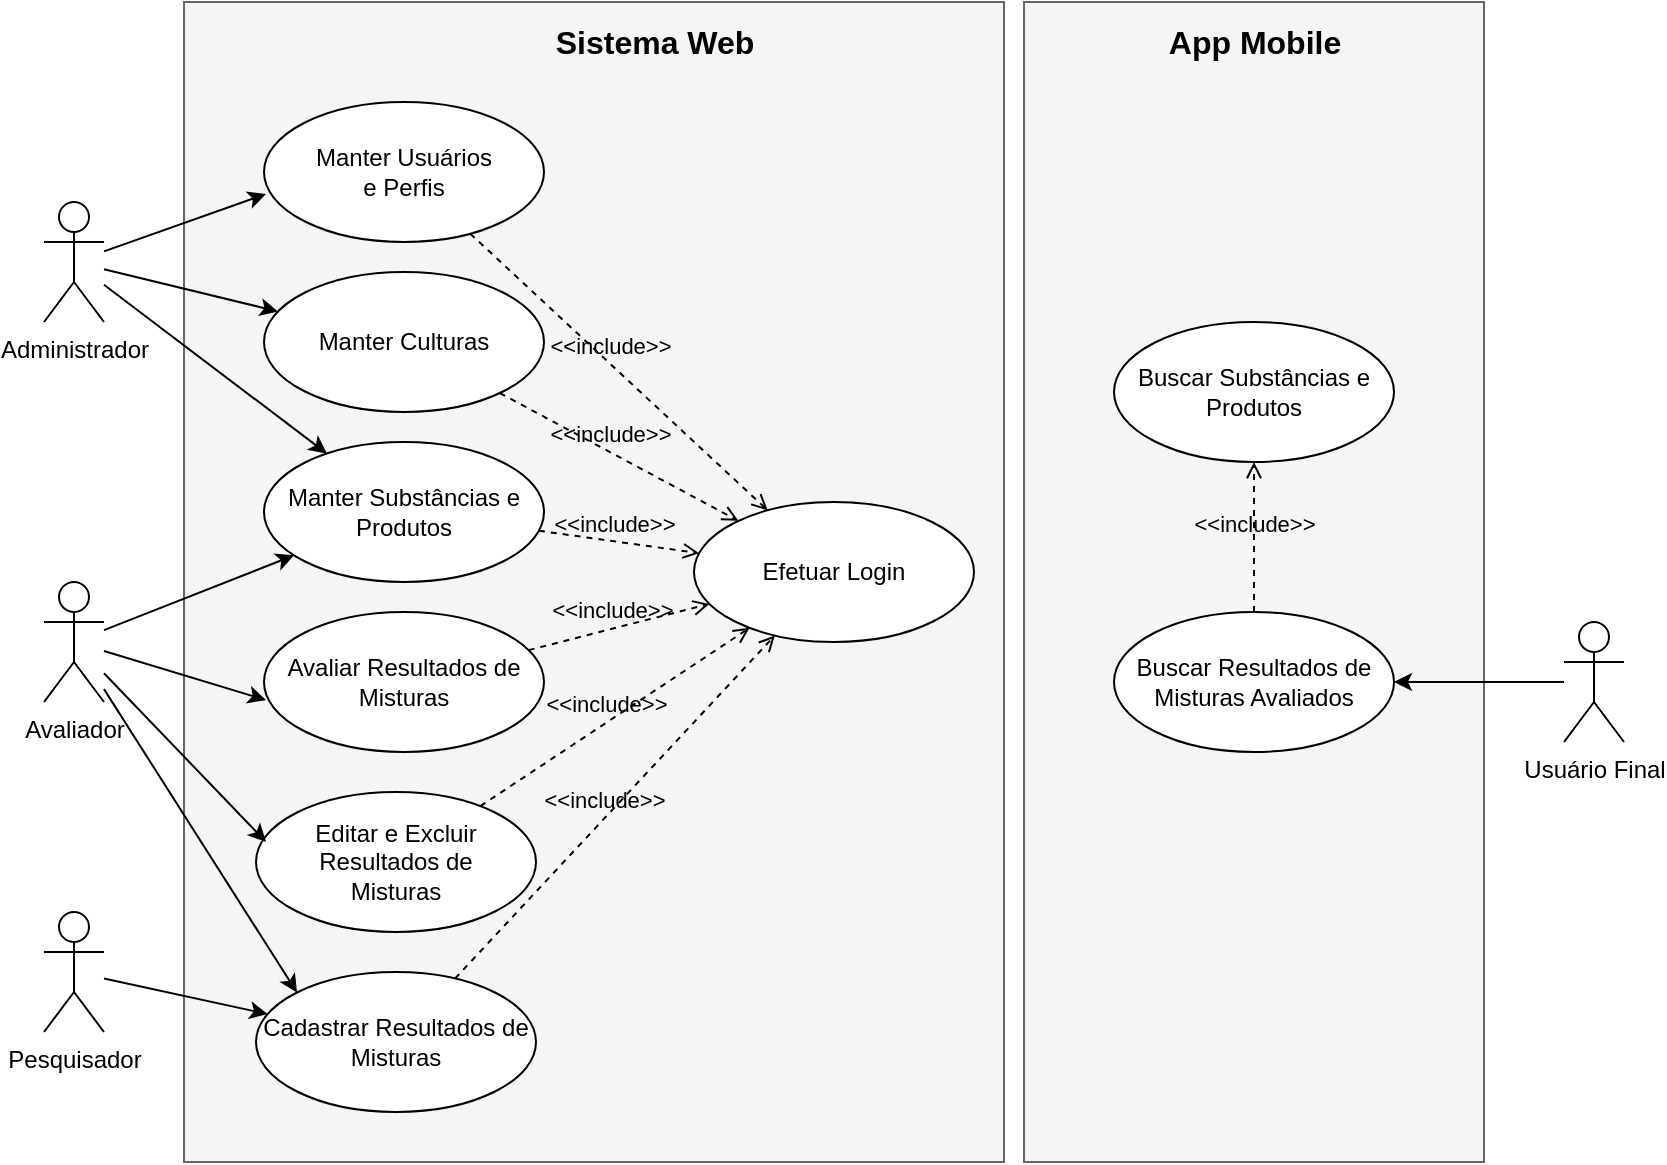 <mxfile version="13.6.5" type="device"><diagram id="tEZlUwhlAaAM1nk19Uk4" name="Page-1"><mxGraphModel dx="1185" dy="635" grid="1" gridSize="10" guides="1" tooltips="1" connect="1" arrows="1" fold="1" page="1" pageScale="1" pageWidth="850" pageHeight="1100" math="0" shadow="0"><root><mxCell id="0"/><mxCell id="1" parent="0"/><mxCell id="2J8ZGkObWCjyY2PAh1gF-1" value="Administrador" style="shape=umlActor;verticalLabelPosition=bottom;verticalAlign=top;html=1;outlineConnect=0;" vertex="1" parent="1"><mxGeometry x="30" y="180" width="30" height="60" as="geometry"/></mxCell><mxCell id="2J8ZGkObWCjyY2PAh1gF-2" value="Pesquisador" style="shape=umlActor;verticalLabelPosition=bottom;verticalAlign=top;html=1;outlineConnect=0;" vertex="1" parent="1"><mxGeometry x="30" y="535" width="30" height="60" as="geometry"/></mxCell><mxCell id="2J8ZGkObWCjyY2PAh1gF-3" value="Avaliador" style="shape=umlActor;verticalLabelPosition=bottom;verticalAlign=top;html=1;outlineConnect=0;" vertex="1" parent="1"><mxGeometry x="30" y="370" width="30" height="60" as="geometry"/></mxCell><mxCell id="2J8ZGkObWCjyY2PAh1gF-4" value="Usuário Final" style="shape=umlActor;verticalLabelPosition=bottom;verticalAlign=top;html=1;outlineConnect=0;" vertex="1" parent="1"><mxGeometry x="790" y="390" width="30" height="60" as="geometry"/></mxCell><mxCell id="2J8ZGkObWCjyY2PAh1gF-17" value="" style="rounded=0;whiteSpace=wrap;html=1;fillColor=#f5f5f5;strokeColor=#666666;fontColor=#333333;" vertex="1" parent="1"><mxGeometry x="100" y="80" width="410" height="580" as="geometry"/></mxCell><mxCell id="2J8ZGkObWCjyY2PAh1gF-18" value="Manter Usuários &lt;br&gt;e Perfis" style="ellipse;whiteSpace=wrap;html=1;" vertex="1" parent="1"><mxGeometry x="140" y="130" width="140" height="70" as="geometry"/></mxCell><mxCell id="2J8ZGkObWCjyY2PAh1gF-19" value="Manter Culturas" style="ellipse;whiteSpace=wrap;html=1;" vertex="1" parent="1"><mxGeometry x="140" y="215" width="140" height="70" as="geometry"/></mxCell><mxCell id="2J8ZGkObWCjyY2PAh1gF-20" value="" style="endArrow=classic;html=1;entryX=0.007;entryY=0.657;entryDx=0;entryDy=0;entryPerimeter=0;" edge="1" parent="1" target="2J8ZGkObWCjyY2PAh1gF-18" source="2J8ZGkObWCjyY2PAh1gF-1"><mxGeometry width="50" height="50" relative="1" as="geometry"><mxPoint x="100" y="155.815" as="sourcePoint"/><mxPoint x="380" y="355" as="targetPoint"/></mxGeometry></mxCell><mxCell id="2J8ZGkObWCjyY2PAh1gF-21" value="Manter Substâncias e Produtos" style="ellipse;whiteSpace=wrap;html=1;" vertex="1" parent="1"><mxGeometry x="140" y="300" width="140" height="70" as="geometry"/></mxCell><mxCell id="2J8ZGkObWCjyY2PAh1gF-24" value="Cadastrar Resultados de Misturas" style="ellipse;whiteSpace=wrap;html=1;" vertex="1" parent="1"><mxGeometry x="136" y="565" width="140" height="70" as="geometry"/></mxCell><mxCell id="2J8ZGkObWCjyY2PAh1gF-25" value="Editar e Excluir Resultados de &lt;br&gt;Misturas" style="ellipse;whiteSpace=wrap;html=1;" vertex="1" parent="1"><mxGeometry x="136" y="475" width="140" height="70" as="geometry"/></mxCell><mxCell id="2J8ZGkObWCjyY2PAh1gF-26" value="&lt;b&gt;&lt;font style=&quot;font-size: 16px&quot;&gt;Sistema Web&lt;/font&gt;&lt;/b&gt;" style="text;html=1;align=center;verticalAlign=middle;resizable=0;points=[];autosize=1;" vertex="1" parent="1"><mxGeometry x="280" y="90" width="110" height="20" as="geometry"/></mxCell><mxCell id="2J8ZGkObWCjyY2PAh1gF-27" value="Avaliar Resultados de Misturas" style="ellipse;whiteSpace=wrap;html=1;" vertex="1" parent="1"><mxGeometry x="140" y="385" width="140" height="70" as="geometry"/></mxCell><mxCell id="2J8ZGkObWCjyY2PAh1gF-29" value="" style="endArrow=classic;html=1;" edge="1" parent="1" source="2J8ZGkObWCjyY2PAh1gF-1" target="2J8ZGkObWCjyY2PAh1gF-19"><mxGeometry width="50" height="50" relative="1" as="geometry"><mxPoint x="110" y="165.815" as="sourcePoint"/><mxPoint x="209.394" y="171.293" as="targetPoint"/></mxGeometry></mxCell><mxCell id="2J8ZGkObWCjyY2PAh1gF-31" value="" style="rounded=0;whiteSpace=wrap;html=1;fillColor=#f5f5f5;strokeColor=#666666;fontColor=#333333;" vertex="1" parent="1"><mxGeometry x="520" y="80" width="230" height="580" as="geometry"/></mxCell><mxCell id="2J8ZGkObWCjyY2PAh1gF-32" value="&lt;b&gt;&lt;font style=&quot;font-size: 16px&quot;&gt;App Mobile&lt;/font&gt;&lt;/b&gt;" style="text;html=1;align=center;verticalAlign=middle;resizable=0;points=[];autosize=1;" vertex="1" parent="1"><mxGeometry x="585" y="90" width="100" height="20" as="geometry"/></mxCell><mxCell id="2J8ZGkObWCjyY2PAh1gF-33" value="" style="endArrow=classic;html=1;entryX=0.007;entryY=0.629;entryDx=0;entryDy=0;entryPerimeter=0;" edge="1" parent="1" source="2J8ZGkObWCjyY2PAh1gF-3" target="2J8ZGkObWCjyY2PAh1gF-27"><mxGeometry width="50" height="50" relative="1" as="geometry"><mxPoint x="110" y="179.674" as="sourcePoint"/><mxPoint x="247.142" y="313.835" as="targetPoint"/></mxGeometry></mxCell><mxCell id="2J8ZGkObWCjyY2PAh1gF-34" value="" style="endArrow=classic;html=1;entryX=0.036;entryY=0.357;entryDx=0;entryDy=0;entryPerimeter=0;" edge="1" parent="1" source="2J8ZGkObWCjyY2PAh1gF-3" target="2J8ZGkObWCjyY2PAh1gF-25"><mxGeometry width="50" height="50" relative="1" as="geometry"><mxPoint x="110" y="333.56" as="sourcePoint"/><mxPoint x="232.869" y="403.675" as="targetPoint"/></mxGeometry></mxCell><mxCell id="2J8ZGkObWCjyY2PAh1gF-35" value="" style="endArrow=classic;html=1;entryX=0;entryY=0;entryDx=0;entryDy=0;" edge="1" parent="1" source="2J8ZGkObWCjyY2PAh1gF-3" target="2J8ZGkObWCjyY2PAh1gF-24"><mxGeometry width="50" height="50" relative="1" as="geometry"><mxPoint x="110" y="340.811" as="sourcePoint"/><mxPoint x="249.999" y="488.377" as="targetPoint"/></mxGeometry></mxCell><mxCell id="2J8ZGkObWCjyY2PAh1gF-36" value="" style="endArrow=classic;html=1;" edge="1" parent="1" source="2J8ZGkObWCjyY2PAh1gF-2" target="2J8ZGkObWCjyY2PAh1gF-24"><mxGeometry width="50" height="50" relative="1" as="geometry"><mxPoint x="100" y="449.76" as="sourcePoint"/><mxPoint x="214.04" y="599.99" as="targetPoint"/></mxGeometry></mxCell><mxCell id="2J8ZGkObWCjyY2PAh1gF-37" value="Buscar Substâncias e Produtos" style="ellipse;whiteSpace=wrap;html=1;" vertex="1" parent="1"><mxGeometry x="565" y="240" width="140" height="70" as="geometry"/></mxCell><mxCell id="2J8ZGkObWCjyY2PAh1gF-38" value="Buscar Resultados de Misturas Avaliados" style="ellipse;whiteSpace=wrap;html=1;" vertex="1" parent="1"><mxGeometry x="565" y="385" width="140" height="70" as="geometry"/></mxCell><mxCell id="2J8ZGkObWCjyY2PAh1gF-41" value="" style="endArrow=classic;html=1;" edge="1" parent="1" source="2J8ZGkObWCjyY2PAh1gF-4" target="2J8ZGkObWCjyY2PAh1gF-38"><mxGeometry width="50" height="50" relative="1" as="geometry"><mxPoint x="780" y="336.25" as="sourcePoint"/><mxPoint x="677.61" y="310.652" as="targetPoint"/></mxGeometry></mxCell><mxCell id="2J8ZGkObWCjyY2PAh1gF-46" value="" style="endArrow=classic;html=1;" edge="1" parent="1" source="2J8ZGkObWCjyY2PAh1gF-3" target="2J8ZGkObWCjyY2PAh1gF-21"><mxGeometry width="50" height="50" relative="1" as="geometry"><mxPoint x="100" y="431.084" as="sourcePoint"/><mxPoint x="209.98" y="439.03" as="targetPoint"/></mxGeometry></mxCell><mxCell id="2J8ZGkObWCjyY2PAh1gF-47" value="&amp;lt;&amp;lt;include&amp;gt;&amp;gt;" style="edgeStyle=none;html=1;endArrow=open;verticalAlign=bottom;dashed=1;labelBackgroundColor=none;" edge="1" parent="1" source="2J8ZGkObWCjyY2PAh1gF-38" target="2J8ZGkObWCjyY2PAh1gF-37"><mxGeometry x="-0.067" width="160" relative="1" as="geometry"><mxPoint x="370" y="450" as="sourcePoint"/><mxPoint x="530" y="450" as="targetPoint"/><mxPoint as="offset"/></mxGeometry></mxCell><mxCell id="2J8ZGkObWCjyY2PAh1gF-48" value="Efetuar Login" style="ellipse;whiteSpace=wrap;html=1;" vertex="1" parent="1"><mxGeometry x="355" y="330" width="140" height="70" as="geometry"/></mxCell><mxCell id="2J8ZGkObWCjyY2PAh1gF-49" value="&amp;lt;&amp;lt;include&amp;gt;&amp;gt;" style="edgeStyle=none;html=1;endArrow=open;verticalAlign=bottom;dashed=1;labelBackgroundColor=none;" edge="1" parent="1" source="2J8ZGkObWCjyY2PAh1gF-18" target="2J8ZGkObWCjyY2PAh1gF-48"><mxGeometry x="-0.067" width="160" relative="1" as="geometry"><mxPoint x="645" y="395" as="sourcePoint"/><mxPoint x="645" y="320" as="targetPoint"/><mxPoint as="offset"/></mxGeometry></mxCell><mxCell id="2J8ZGkObWCjyY2PAh1gF-50" value="&amp;lt;&amp;lt;include&amp;gt;&amp;gt;" style="edgeStyle=none;html=1;endArrow=open;verticalAlign=bottom;dashed=1;labelBackgroundColor=none;" edge="1" parent="1" source="2J8ZGkObWCjyY2PAh1gF-19" target="2J8ZGkObWCjyY2PAh1gF-48"><mxGeometry x="-0.067" width="160" relative="1" as="geometry"><mxPoint x="255.169" y="205.262" as="sourcePoint"/><mxPoint x="399.831" y="329.738" as="targetPoint"/><mxPoint as="offset"/></mxGeometry></mxCell><mxCell id="2J8ZGkObWCjyY2PAh1gF-51" value="&amp;lt;&amp;lt;include&amp;gt;&amp;gt;" style="edgeStyle=none;html=1;endArrow=open;verticalAlign=bottom;dashed=1;labelBackgroundColor=none;" edge="1" parent="1" source="2J8ZGkObWCjyY2PAh1gF-21" target="2J8ZGkObWCjyY2PAh1gF-48"><mxGeometry x="-0.067" width="160" relative="1" as="geometry"><mxPoint x="271.296" y="283.816" as="sourcePoint"/><mxPoint x="383.747" y="336.161" as="targetPoint"/><mxPoint as="offset"/></mxGeometry></mxCell><mxCell id="2J8ZGkObWCjyY2PAh1gF-52" value="&amp;lt;&amp;lt;include&amp;gt;&amp;gt;" style="edgeStyle=none;html=1;endArrow=open;verticalAlign=bottom;dashed=1;labelBackgroundColor=none;" edge="1" parent="1" source="2J8ZGkObWCjyY2PAh1gF-27" target="2J8ZGkObWCjyY2PAh1gF-48"><mxGeometry x="-0.067" width="160" relative="1" as="geometry"><mxPoint x="289.343" y="349.782" as="sourcePoint"/><mxPoint x="365.672" y="355.163" as="targetPoint"/><mxPoint as="offset"/></mxGeometry></mxCell><mxCell id="2J8ZGkObWCjyY2PAh1gF-53" value="&amp;lt;&amp;lt;include&amp;gt;&amp;gt;" style="edgeStyle=none;html=1;endArrow=open;verticalAlign=bottom;dashed=1;labelBackgroundColor=none;" edge="1" parent="1" source="2J8ZGkObWCjyY2PAh1gF-25" target="2J8ZGkObWCjyY2PAh1gF-48"><mxGeometry x="-0.067" width="160" relative="1" as="geometry"><mxPoint x="278.627" y="410.876" as="sourcePoint"/><mxPoint x="376.34" y="379.099" as="targetPoint"/><mxPoint as="offset"/></mxGeometry></mxCell><mxCell id="2J8ZGkObWCjyY2PAh1gF-54" value="&amp;lt;&amp;lt;include&amp;gt;&amp;gt;" style="edgeStyle=none;html=1;endArrow=open;verticalAlign=bottom;dashed=1;labelBackgroundColor=none;" edge="1" parent="1" source="2J8ZGkObWCjyY2PAh1gF-24" target="2J8ZGkObWCjyY2PAh1gF-48"><mxGeometry x="-0.067" width="160" relative="1" as="geometry"><mxPoint x="255.548" y="491.121" as="sourcePoint"/><mxPoint x="395.548" y="388.912" as="targetPoint"/><mxPoint as="offset"/></mxGeometry></mxCell><mxCell id="2J8ZGkObWCjyY2PAh1gF-55" value="" style="endArrow=classic;html=1;" edge="1" parent="1" source="2J8ZGkObWCjyY2PAh1gF-1" target="2J8ZGkObWCjyY2PAh1gF-21"><mxGeometry width="50" height="50" relative="1" as="geometry"><mxPoint x="70" y="223.636" as="sourcePoint"/><mxPoint x="157.013" y="244.73" as="targetPoint"/></mxGeometry></mxCell></root></mxGraphModel></diagram></mxfile>